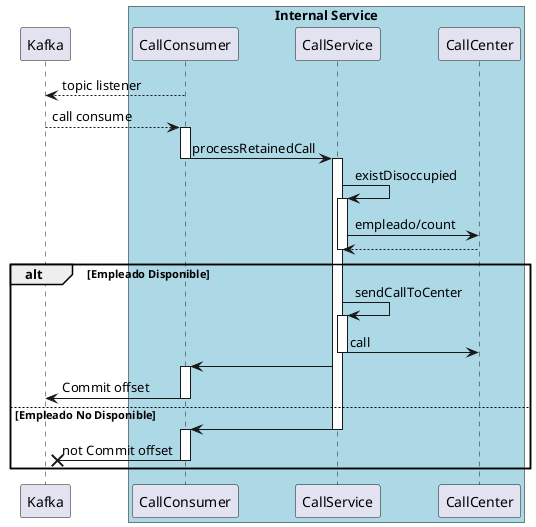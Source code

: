 @startuml

participant Kafka
box "Internal Service" #LightBlue
    participant CallConsumer
    participant CallService
    participant CallCenter
end box

CallConsumer --> Kafka: topic listener
Kafka --> CallConsumer: call consume

activate CallConsumer

CallConsumer -> CallService:processRetainedCall
deactivate CallConsumer
activate CallService

CallService -> CallService:existDisoccupied
activate CallService
CallService -> CallCenter: empleado/count
CallCenter --> CallService
deactivate CallService

alt Empleado Disponible

    CallService -> CallService:sendCallToCenter
    activate CallService
    CallService -> CallCenter: call
    deactivate CallService
    
    CallService -> CallConsumer
    activate CallConsumer
    CallConsumer -> Kafka: Commit offset
    deactivate CallConsumer
    
else Empleado No Disponible

    CallService -> CallConsumer
    deactivate CallService
    deactivate CallService
    activate CallConsumer
    CallConsumer ->x Kafka: not Commit offset
    deactivate CallConsumer
    
end

@enduml